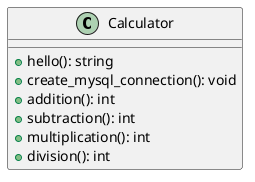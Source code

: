 @startuml
    class Calculator {
        + hello(): string
        + create_mysql_connection(): void
        + addition(): int
        + subtraction(): int
        + multiplication(): int
        + division(): int
    }
@enduml
